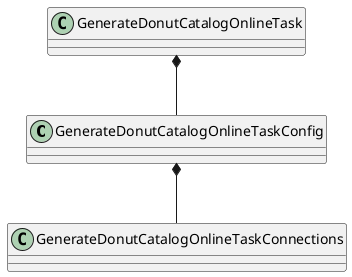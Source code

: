 @startuml
GenerateDonutCatalogOnlineTaskConfig *-- GenerateDonutCatalogOnlineTaskConnections
GenerateDonutCatalogOnlineTask *-- GenerateDonutCatalogOnlineTaskConfig
@enduml
